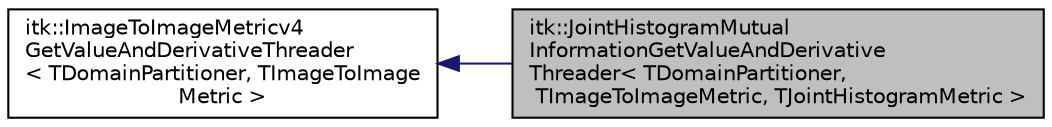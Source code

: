 digraph "itk::JointHistogramMutualInformationGetValueAndDerivativeThreader&lt; TDomainPartitioner, TImageToImageMetric, TJointHistogramMetric &gt;"
{
 // LATEX_PDF_SIZE
  edge [fontname="Helvetica",fontsize="10",labelfontname="Helvetica",labelfontsize="10"];
  node [fontname="Helvetica",fontsize="10",shape=record];
  rankdir="LR";
  Node1 [label="itk::JointHistogramMutual\lInformationGetValueAndDerivative\lThreader\< TDomainPartitioner,\l TImageToImageMetric, TJointHistogramMetric \>",height=0.2,width=0.4,color="black", fillcolor="grey75", style="filled", fontcolor="black",tooltip="Processes points for JointHistogramMutualInformationImageToImageMetricv4 GetValueAndDerivative()."];
  Node2 -> Node1 [dir="back",color="midnightblue",fontsize="10",style="solid",fontname="Helvetica"];
  Node2 [label="itk::ImageToImageMetricv4\lGetValueAndDerivativeThreader\l\< TDomainPartitioner, TImageToImage\lMetric \>",height=0.2,width=0.4,color="black", fillcolor="white", style="filled",URL="$classitk_1_1ImageToImageMetricv4GetValueAndDerivativeThreader.html",tooltip=" "];
}
